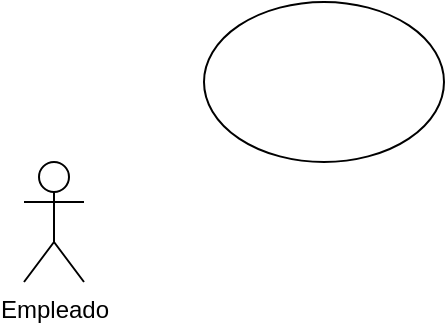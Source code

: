 <mxfile>
    <diagram id="rKnL5-XDvDB49PdyPzGl" name="Page-1">
        <mxGraphModel dx="1067" dy="687" grid="1" gridSize="10" guides="1" tooltips="1" connect="1" arrows="1" fold="1" page="1" pageScale="1" pageWidth="850" pageHeight="1100" math="0" shadow="0">
            <root>
                <mxCell id="0"/>
                <mxCell id="1" parent="0"/>
                <mxCell id="2" value="Empleado&lt;br&gt;" style="shape=umlActor;verticalLabelPosition=bottom;verticalAlign=top;html=1;outlineConnect=0;" vertex="1" parent="1">
                    <mxGeometry x="140" y="240" width="30" height="60" as="geometry"/>
                </mxCell>
                <mxCell id="3" value="" style="ellipse;whiteSpace=wrap;html=1;" vertex="1" parent="1">
                    <mxGeometry x="230" y="160" width="120" height="80" as="geometry"/>
                </mxCell>
            </root>
        </mxGraphModel>
    </diagram>
</mxfile>